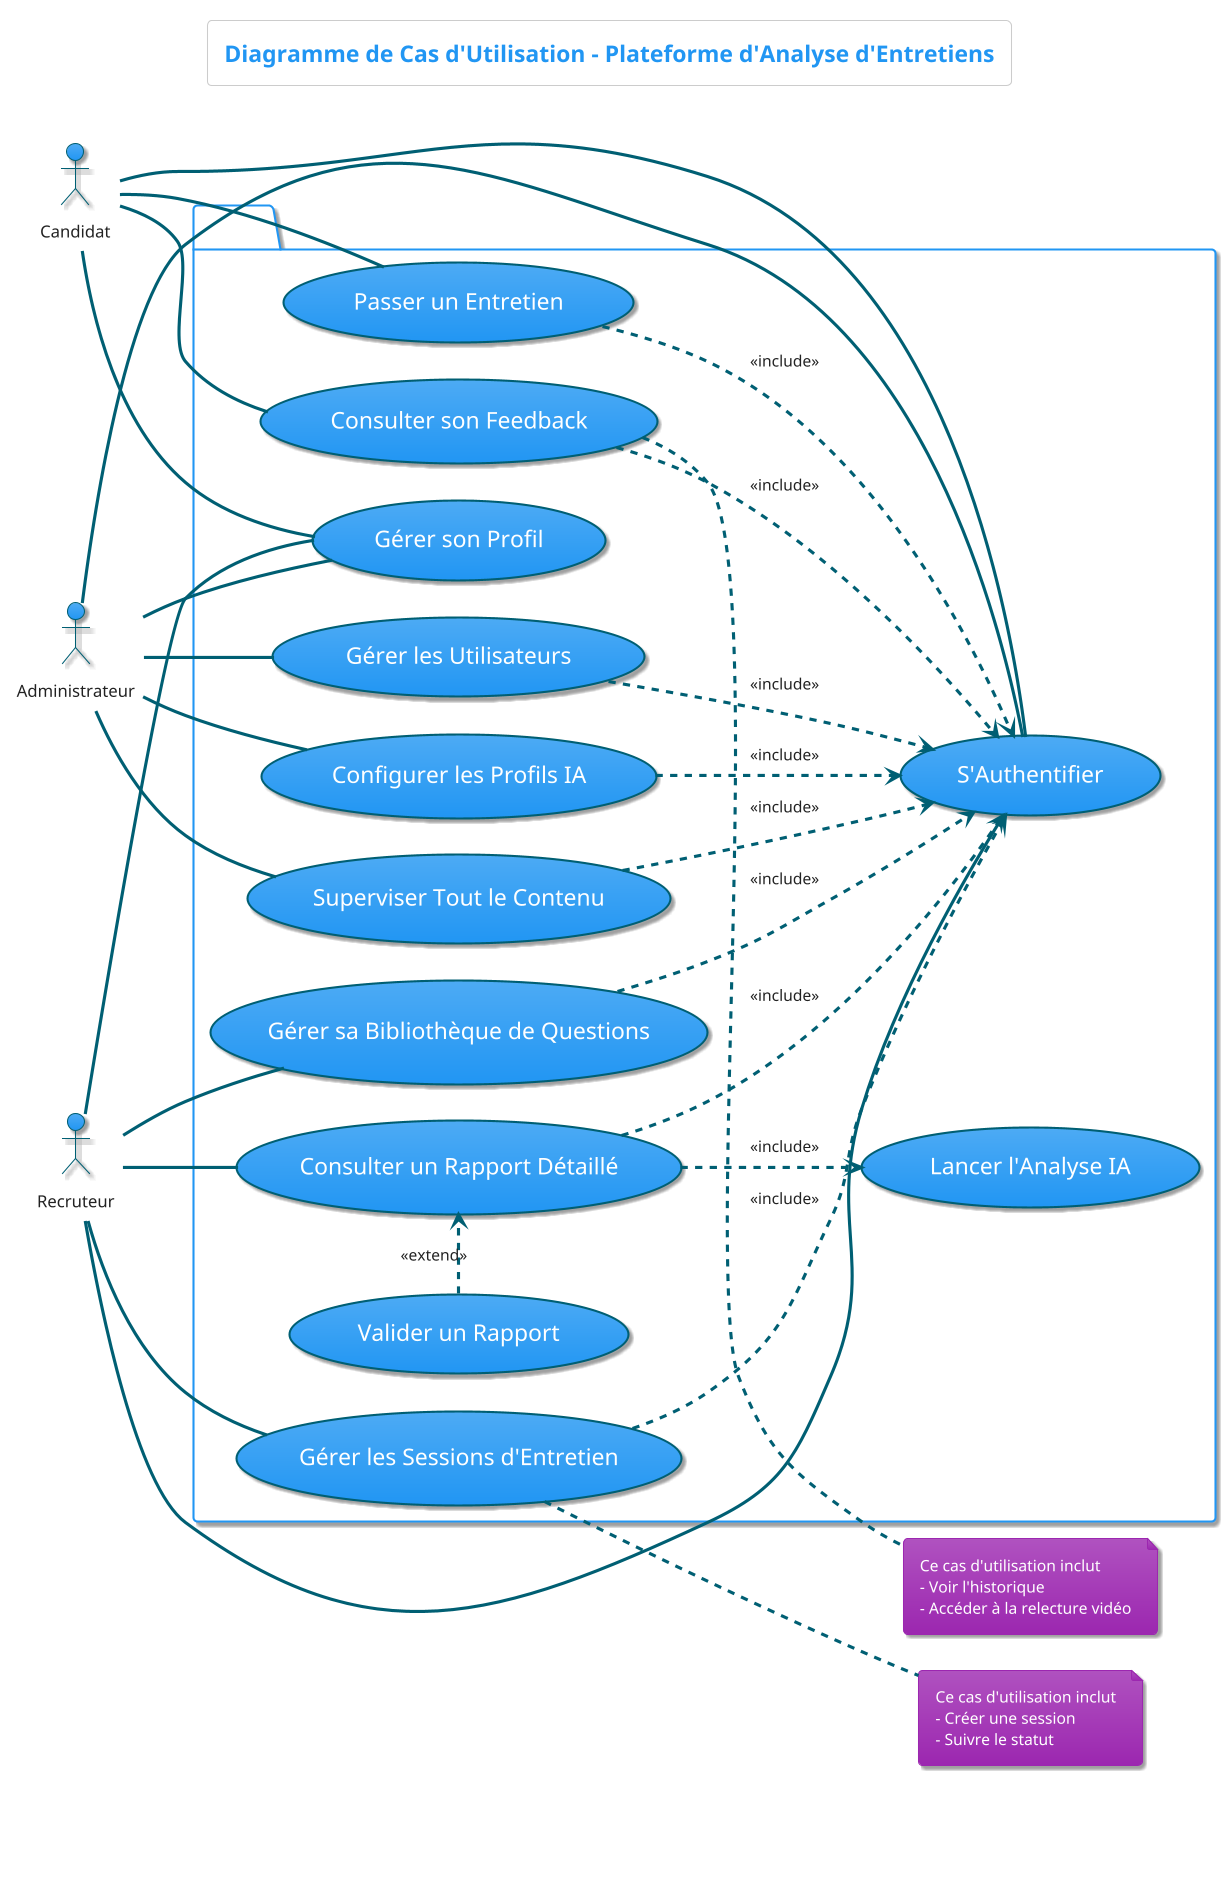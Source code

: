 @startuml diag-cas-d'utilisation
!theme materia

' =======================================
'        DIAGRAMME DE CAS D'UTILISATION
'     Version Corrigée et Fonctionnelle
' =======================================

' --- Style ---
skinparam titleFontSize 22
skinparam captionFontSize 30
skinparam noteFontSize 15
skinparam actorFontSize 16
skinparam usecaseFontSize 22
skinparam ArrowFontSize 15
skinparam ArrowColor #005f73
skinparam ActorBorderColor #005f73
skinparam UsecaseBorderColor #005f73

title **Diagramme de Cas d'Utilisation - Plateforme d'Analyse d'Entretiens**
caption Vue fonctionnelle détaillée des interactions utilisateur

left to right direction

' --- Définition des Acteurs ---
actor Candidat
actor Recruteur
actor Administrateur

package "Système" {
    
    ' --- On définit les usecases sans alias ---
    usecase "S'Authentifier"
    usecase "Gérer son Profil"
    
    usecase "Passer un Entretien"
    usecase "Consulter son Feedback"
    
    usecase "Gérer les Sessions d'Entretien"
    usecase "Consulter un Rapport Détaillé"
    usecase "Gérer sa Bibliothèque de Questions"
    
    usecase "Gérer les Utilisateurs"
    usecase "Configurer les Profils IA"
    usecase "Superviser Tout le Contenu"
    
    ' --- On définit les usecases techniques séparément ---
    usecase "Lancer l'Analyse IA" as RunAnalysis
    usecase "Valider un Rapport" as ValidateReport
}

' --- Relations Acteur -> Cas d'Utilisation ---
Candidat -- (Passer un Entretien)
Candidat -- (Consulter son Feedback)
Candidat -- (Gérer son Profil)
Candidat -- (S'Authentifier)

Recruteur -- (Gérer les Sessions d'Entretien)
Recruteur -- (Consulter un Rapport Détaillé)
Recruteur -- (Gérer sa Bibliothèque de Questions)
Recruteur -- (Gérer son Profil)
Recruteur -- (S'Authentifier)

Administrateur -- (Gérer les Utilisateurs)
Administrateur -- (Configurer les Profils IA)
Administrateur -- (Superviser Tout le Contenu)
Administrateur -- (Gérer son Profil)
Administrateur -- (S'Authentifier)

' --- Relations de dépendance (<<include>>) ---
' On lie les cas d'utilisation par leur nom complet entre parenthèses
(Passer un Entretien) ..> (S'Authentifier) : <<include>>
(Consulter son Feedback) ..> (S'Authentifier) : <<include>>
(Gérer les Sessions d'Entretien) ..> (S'Authentifier) : <<include>>
(Consulter un Rapport Détaillé) ..> (S'Authentifier) : <<include>>
(Gérer sa Bibliothèque de Questions) ..> (S'Authentifier) : <<include>>
(Gérer les Utilisateurs) ..> (S'Authentifier) : <<include>>
(Configurer les Profils IA) ..> (S'Authentifier) : <<include>>
(Superviser Tout le Contenu) ..> (S'Authentifier) : <<include>>

' --- Relations logiques ---
(Consulter un Rapport Détaillé) ..> RunAnalysis : <<include>>
ValidateReport .> (Consulter un Rapport Détaillé) : <<extend>>

' --- Notes explicatives ---
note "Ce cas d'utilisation inclut\n- Créer une session\n- Suivre le statut" as N1
(Gérer les Sessions d'Entretien) .. N1

note "Ce cas d'utilisation inclut\n- Voir l'historique\n- Accéder à la relecture vidéo" as N2
(Consulter son Feedback) .. N2

@enduml